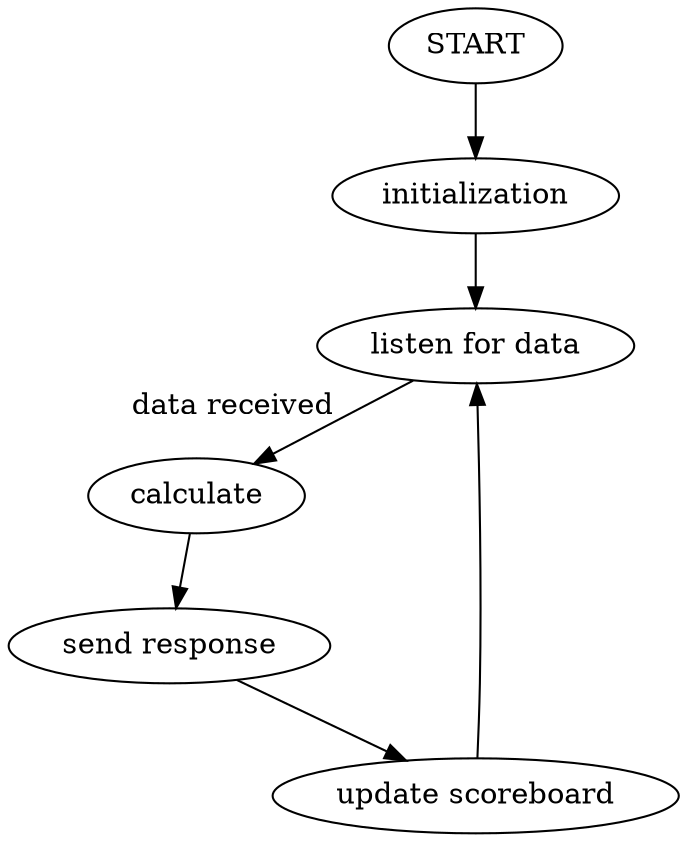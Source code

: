 digraph {
  rankdir="TB"
  nodesep=2;

  a [label="START"]
  b [label="initialization"]
  c [label="listen for data"]
  d [label="calculate"]
  e [label="send response"]
  f [label="update scoreboard"]

  a -> b
  b -> c
  c -> d [xlabel="data received"]
  d -> e
  e -> f
  f -> c
}
